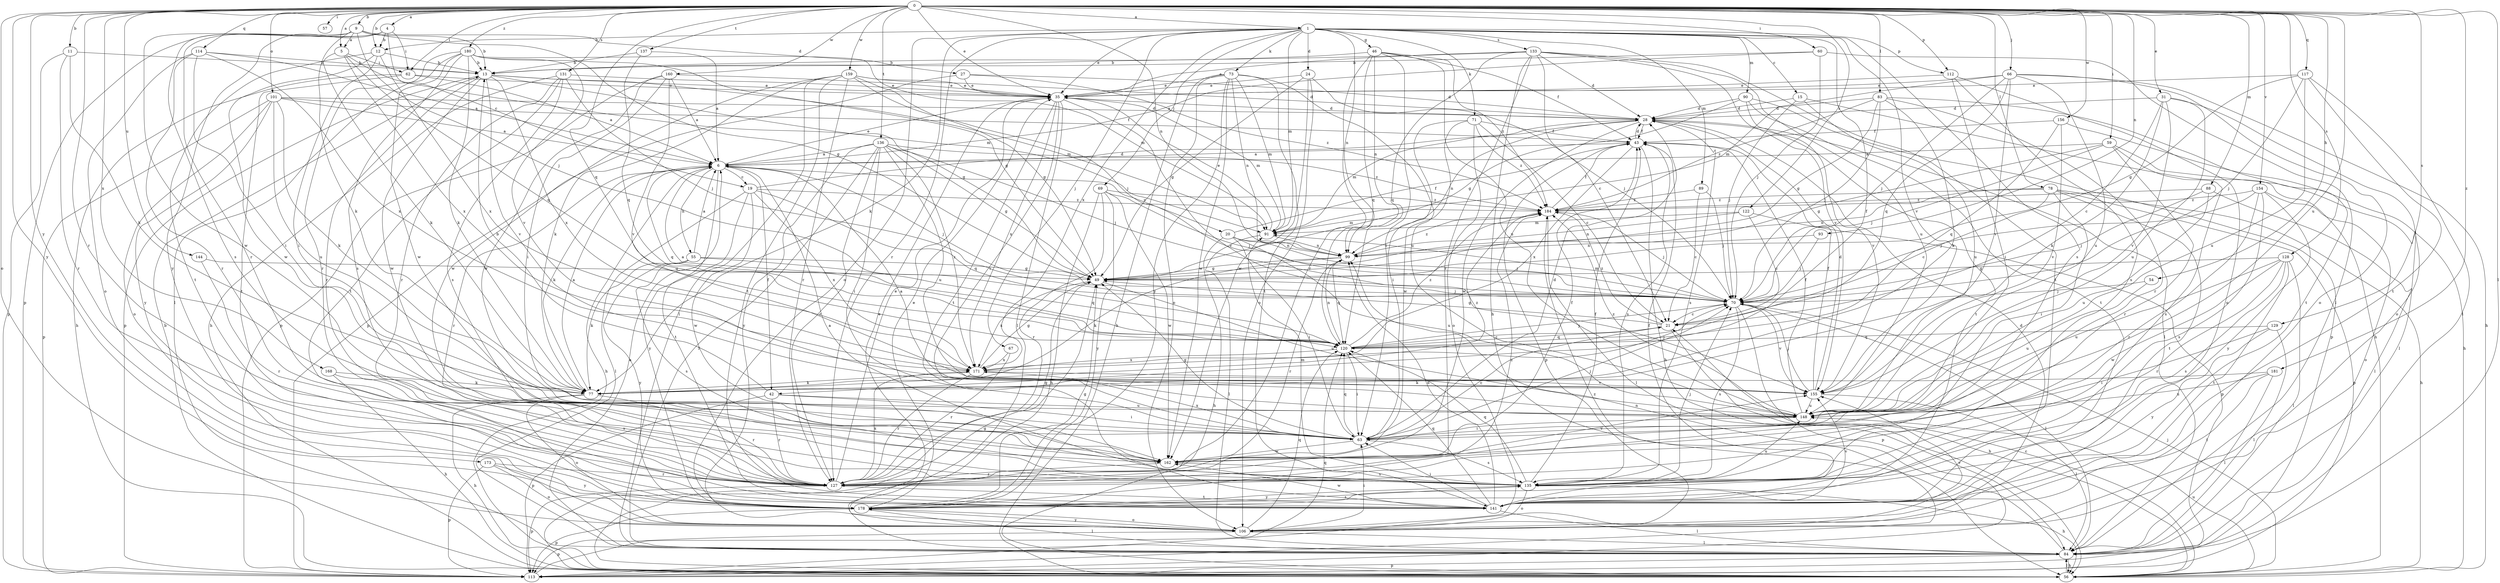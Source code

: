 strict digraph  {
0;
1;
4;
5;
6;
9;
11;
12;
13;
15;
19;
20;
21;
24;
27;
28;
31;
35;
42;
43;
46;
49;
54;
55;
56;
57;
59;
60;
62;
63;
66;
67;
69;
70;
71;
73;
77;
78;
83;
84;
88;
89;
90;
91;
93;
99;
101;
106;
112;
113;
114;
117;
120;
122;
127;
128;
129;
131;
133;
135;
136;
137;
141;
144;
148;
154;
155;
156;
159;
160;
162;
168;
171;
173;
178;
180;
181;
184;
0 -> 1  [label=a];
0 -> 4  [label=a];
0 -> 5  [label=a];
0 -> 9  [label=b];
0 -> 11  [label=b];
0 -> 12  [label=b];
0 -> 31  [label=e];
0 -> 35  [label=e];
0 -> 54  [label=h];
0 -> 57  [label=i];
0 -> 59  [label=i];
0 -> 60  [label=i];
0 -> 62  [label=i];
0 -> 66  [label=j];
0 -> 78  [label=l];
0 -> 83  [label=l];
0 -> 84  [label=l];
0 -> 88  [label=m];
0 -> 93  [label=n];
0 -> 99  [label=n];
0 -> 101  [label=o];
0 -> 106  [label=o];
0 -> 112  [label=p];
0 -> 114  [label=q];
0 -> 117  [label=q];
0 -> 120  [label=q];
0 -> 122  [label=r];
0 -> 127  [label=r];
0 -> 128  [label=s];
0 -> 129  [label=s];
0 -> 131  [label=s];
0 -> 136  [label=t];
0 -> 137  [label=t];
0 -> 144  [label=u];
0 -> 148  [label=u];
0 -> 154  [label=v];
0 -> 156  [label=w];
0 -> 159  [label=w];
0 -> 160  [label=w];
0 -> 168  [label=x];
0 -> 173  [label=y];
0 -> 178  [label=y];
0 -> 180  [label=z];
0 -> 181  [label=z];
1 -> 12  [label=b];
1 -> 15  [label=c];
1 -> 24  [label=d];
1 -> 35  [label=e];
1 -> 42  [label=f];
1 -> 46  [label=g];
1 -> 67  [label=j];
1 -> 69  [label=j];
1 -> 71  [label=k];
1 -> 73  [label=k];
1 -> 77  [label=k];
1 -> 89  [label=m];
1 -> 90  [label=m];
1 -> 91  [label=m];
1 -> 99  [label=n];
1 -> 106  [label=o];
1 -> 112  [label=p];
1 -> 127  [label=r];
1 -> 133  [label=s];
1 -> 135  [label=s];
1 -> 155  [label=v];
1 -> 171  [label=x];
4 -> 12  [label=b];
4 -> 19  [label=c];
4 -> 62  [label=i];
4 -> 113  [label=p];
4 -> 127  [label=r];
4 -> 178  [label=y];
5 -> 62  [label=i];
5 -> 77  [label=k];
5 -> 91  [label=m];
5 -> 120  [label=q];
5 -> 171  [label=x];
6 -> 19  [label=c];
6 -> 20  [label=c];
6 -> 35  [label=e];
6 -> 42  [label=f];
6 -> 55  [label=h];
6 -> 56  [label=h];
6 -> 70  [label=j];
6 -> 77  [label=k];
6 -> 120  [label=q];
6 -> 127  [label=r];
6 -> 141  [label=t];
9 -> 5  [label=a];
9 -> 13  [label=b];
9 -> 27  [label=d];
9 -> 49  [label=g];
9 -> 70  [label=j];
9 -> 77  [label=k];
9 -> 135  [label=s];
9 -> 162  [label=w];
11 -> 13  [label=b];
11 -> 77  [label=k];
11 -> 113  [label=p];
11 -> 127  [label=r];
12 -> 13  [label=b];
12 -> 63  [label=i];
12 -> 141  [label=t];
12 -> 162  [label=w];
12 -> 171  [label=x];
13 -> 35  [label=e];
13 -> 49  [label=g];
13 -> 91  [label=m];
13 -> 113  [label=p];
13 -> 127  [label=r];
13 -> 155  [label=v];
13 -> 162  [label=w];
13 -> 171  [label=x];
15 -> 28  [label=d];
15 -> 56  [label=h];
15 -> 70  [label=j];
15 -> 148  [label=u];
19 -> 28  [label=d];
19 -> 84  [label=l];
19 -> 120  [label=q];
19 -> 162  [label=w];
19 -> 171  [label=x];
19 -> 178  [label=y];
19 -> 184  [label=z];
20 -> 43  [label=f];
20 -> 56  [label=h];
20 -> 63  [label=i];
20 -> 70  [label=j];
20 -> 99  [label=n];
20 -> 148  [label=u];
21 -> 49  [label=g];
21 -> 56  [label=h];
21 -> 120  [label=q];
21 -> 184  [label=z];
24 -> 35  [label=e];
24 -> 49  [label=g];
24 -> 70  [label=j];
24 -> 106  [label=o];
24 -> 162  [label=w];
27 -> 28  [label=d];
27 -> 35  [label=e];
27 -> 162  [label=w];
27 -> 184  [label=z];
28 -> 43  [label=f];
28 -> 84  [label=l];
28 -> 91  [label=m];
28 -> 99  [label=n];
28 -> 135  [label=s];
28 -> 141  [label=t];
28 -> 162  [label=w];
31 -> 21  [label=c];
31 -> 28  [label=d];
31 -> 77  [label=k];
31 -> 106  [label=o];
31 -> 148  [label=u];
31 -> 155  [label=v];
35 -> 28  [label=d];
35 -> 63  [label=i];
35 -> 84  [label=l];
35 -> 91  [label=m];
35 -> 141  [label=t];
35 -> 155  [label=v];
35 -> 171  [label=x];
42 -> 13  [label=b];
42 -> 63  [label=i];
42 -> 113  [label=p];
42 -> 127  [label=r];
42 -> 148  [label=u];
43 -> 6  [label=a];
43 -> 28  [label=d];
43 -> 56  [label=h];
43 -> 113  [label=p];
43 -> 135  [label=s];
43 -> 171  [label=x];
46 -> 13  [label=b];
46 -> 43  [label=f];
46 -> 63  [label=i];
46 -> 99  [label=n];
46 -> 120  [label=q];
46 -> 127  [label=r];
46 -> 148  [label=u];
46 -> 184  [label=z];
49 -> 70  [label=j];
49 -> 148  [label=u];
49 -> 171  [label=x];
54 -> 70  [label=j];
54 -> 148  [label=u];
55 -> 6  [label=a];
55 -> 49  [label=g];
55 -> 77  [label=k];
55 -> 120  [label=q];
55 -> 135  [label=s];
55 -> 178  [label=y];
56 -> 13  [label=b];
56 -> 21  [label=c];
56 -> 49  [label=g];
56 -> 70  [label=j];
56 -> 84  [label=l];
56 -> 148  [label=u];
59 -> 6  [label=a];
59 -> 49  [label=g];
59 -> 70  [label=j];
59 -> 84  [label=l];
59 -> 127  [label=r];
59 -> 135  [label=s];
60 -> 6  [label=a];
60 -> 13  [label=b];
60 -> 70  [label=j];
60 -> 84  [label=l];
62 -> 6  [label=a];
62 -> 35  [label=e];
62 -> 56  [label=h];
62 -> 141  [label=t];
63 -> 21  [label=c];
63 -> 28  [label=d];
63 -> 49  [label=g];
63 -> 70  [label=j];
63 -> 120  [label=q];
63 -> 135  [label=s];
63 -> 162  [label=w];
63 -> 171  [label=x];
66 -> 35  [label=e];
66 -> 56  [label=h];
66 -> 70  [label=j];
66 -> 91  [label=m];
66 -> 106  [label=o];
66 -> 120  [label=q];
66 -> 148  [label=u];
66 -> 155  [label=v];
67 -> 127  [label=r];
67 -> 171  [label=x];
69 -> 56  [label=h];
69 -> 70  [label=j];
69 -> 127  [label=r];
69 -> 162  [label=w];
69 -> 178  [label=y];
69 -> 184  [label=z];
70 -> 21  [label=c];
70 -> 84  [label=l];
70 -> 91  [label=m];
70 -> 113  [label=p];
70 -> 135  [label=s];
70 -> 155  [label=v];
71 -> 21  [label=c];
71 -> 43  [label=f];
71 -> 63  [label=i];
71 -> 106  [label=o];
71 -> 162  [label=w];
71 -> 184  [label=z];
73 -> 35  [label=e];
73 -> 56  [label=h];
73 -> 91  [label=m];
73 -> 99  [label=n];
73 -> 106  [label=o];
73 -> 141  [label=t];
73 -> 148  [label=u];
73 -> 162  [label=w];
73 -> 178  [label=y];
77 -> 6  [label=a];
77 -> 56  [label=h];
77 -> 106  [label=o];
77 -> 127  [label=r];
77 -> 184  [label=z];
78 -> 21  [label=c];
78 -> 56  [label=h];
78 -> 63  [label=i];
78 -> 99  [label=n];
78 -> 113  [label=p];
78 -> 141  [label=t];
78 -> 184  [label=z];
83 -> 28  [label=d];
83 -> 49  [label=g];
83 -> 70  [label=j];
83 -> 77  [label=k];
83 -> 127  [label=r];
83 -> 141  [label=t];
83 -> 184  [label=z];
84 -> 6  [label=a];
84 -> 56  [label=h];
84 -> 99  [label=n];
84 -> 113  [label=p];
88 -> 70  [label=j];
88 -> 84  [label=l];
88 -> 148  [label=u];
88 -> 184  [label=z];
89 -> 21  [label=c];
89 -> 70  [label=j];
89 -> 184  [label=z];
90 -> 28  [label=d];
90 -> 49  [label=g];
90 -> 113  [label=p];
90 -> 141  [label=t];
90 -> 155  [label=v];
91 -> 35  [label=e];
91 -> 84  [label=l];
91 -> 99  [label=n];
93 -> 70  [label=j];
93 -> 99  [label=n];
99 -> 49  [label=g];
99 -> 77  [label=k];
99 -> 120  [label=q];
99 -> 127  [label=r];
99 -> 184  [label=z];
101 -> 6  [label=a];
101 -> 28  [label=d];
101 -> 43  [label=f];
101 -> 77  [label=k];
101 -> 106  [label=o];
101 -> 113  [label=p];
101 -> 148  [label=u];
101 -> 178  [label=y];
106 -> 28  [label=d];
106 -> 35  [label=e];
106 -> 63  [label=i];
106 -> 84  [label=l];
106 -> 113  [label=p];
106 -> 120  [label=q];
106 -> 155  [label=v];
106 -> 178  [label=y];
112 -> 35  [label=e];
112 -> 63  [label=i];
112 -> 106  [label=o];
112 -> 135  [label=s];
113 -> 120  [label=q];
113 -> 184  [label=z];
114 -> 6  [label=a];
114 -> 13  [label=b];
114 -> 63  [label=i];
114 -> 106  [label=o];
114 -> 127  [label=r];
114 -> 171  [label=x];
117 -> 35  [label=e];
117 -> 49  [label=g];
117 -> 70  [label=j];
117 -> 84  [label=l];
117 -> 141  [label=t];
117 -> 148  [label=u];
120 -> 6  [label=a];
120 -> 21  [label=c];
120 -> 63  [label=i];
120 -> 70  [label=j];
120 -> 99  [label=n];
120 -> 171  [label=x];
120 -> 184  [label=z];
122 -> 21  [label=c];
122 -> 91  [label=m];
122 -> 99  [label=n];
122 -> 113  [label=p];
127 -> 35  [label=e];
127 -> 49  [label=g];
127 -> 113  [label=p];
127 -> 141  [label=t];
127 -> 171  [label=x];
128 -> 49  [label=g];
128 -> 84  [label=l];
128 -> 127  [label=r];
128 -> 135  [label=s];
128 -> 141  [label=t];
128 -> 148  [label=u];
128 -> 162  [label=w];
129 -> 63  [label=i];
129 -> 84  [label=l];
129 -> 120  [label=q];
129 -> 178  [label=y];
131 -> 35  [label=e];
131 -> 56  [label=h];
131 -> 70  [label=j];
131 -> 127  [label=r];
131 -> 135  [label=s];
131 -> 141  [label=t];
133 -> 13  [label=b];
133 -> 21  [label=c];
133 -> 28  [label=d];
133 -> 35  [label=e];
133 -> 56  [label=h];
133 -> 120  [label=q];
133 -> 127  [label=r];
133 -> 141  [label=t];
133 -> 148  [label=u];
133 -> 155  [label=v];
135 -> 6  [label=a];
135 -> 43  [label=f];
135 -> 56  [label=h];
135 -> 70  [label=j];
135 -> 91  [label=m];
135 -> 106  [label=o];
135 -> 120  [label=q];
135 -> 148  [label=u];
135 -> 178  [label=y];
136 -> 6  [label=a];
136 -> 49  [label=g];
136 -> 63  [label=i];
136 -> 70  [label=j];
136 -> 84  [label=l];
136 -> 127  [label=r];
136 -> 148  [label=u];
136 -> 171  [label=x];
136 -> 178  [label=y];
136 -> 184  [label=z];
137 -> 6  [label=a];
137 -> 13  [label=b];
137 -> 120  [label=q];
141 -> 43  [label=f];
141 -> 63  [label=i];
141 -> 84  [label=l];
141 -> 99  [label=n];
141 -> 120  [label=q];
141 -> 155  [label=v];
141 -> 162  [label=w];
144 -> 49  [label=g];
144 -> 127  [label=r];
148 -> 6  [label=a];
148 -> 43  [label=f];
148 -> 63  [label=i];
148 -> 184  [label=z];
154 -> 70  [label=j];
154 -> 106  [label=o];
154 -> 127  [label=r];
154 -> 135  [label=s];
154 -> 178  [label=y];
154 -> 184  [label=z];
155 -> 28  [label=d];
155 -> 43  [label=f];
155 -> 70  [label=j];
155 -> 84  [label=l];
155 -> 148  [label=u];
156 -> 43  [label=f];
156 -> 56  [label=h];
156 -> 120  [label=q];
156 -> 155  [label=v];
159 -> 28  [label=d];
159 -> 35  [label=e];
159 -> 49  [label=g];
159 -> 70  [label=j];
159 -> 77  [label=k];
159 -> 84  [label=l];
159 -> 113  [label=p];
159 -> 127  [label=r];
159 -> 141  [label=t];
160 -> 6  [label=a];
160 -> 35  [label=e];
160 -> 63  [label=i];
160 -> 113  [label=p];
160 -> 155  [label=v];
160 -> 162  [label=w];
162 -> 43  [label=f];
162 -> 127  [label=r];
162 -> 135  [label=s];
162 -> 155  [label=v];
168 -> 56  [label=h];
168 -> 77  [label=k];
168 -> 135  [label=s];
171 -> 49  [label=g];
171 -> 70  [label=j];
171 -> 77  [label=k];
171 -> 127  [label=r];
171 -> 155  [label=v];
173 -> 106  [label=o];
173 -> 113  [label=p];
173 -> 127  [label=r];
173 -> 178  [label=y];
178 -> 35  [label=e];
178 -> 49  [label=g];
178 -> 84  [label=l];
178 -> 106  [label=o];
178 -> 113  [label=p];
178 -> 135  [label=s];
178 -> 184  [label=z];
180 -> 13  [label=b];
180 -> 49  [label=g];
180 -> 77  [label=k];
180 -> 84  [label=l];
180 -> 91  [label=m];
180 -> 127  [label=r];
180 -> 135  [label=s];
180 -> 155  [label=v];
180 -> 162  [label=w];
181 -> 77  [label=k];
181 -> 84  [label=l];
181 -> 141  [label=t];
181 -> 148  [label=u];
184 -> 43  [label=f];
184 -> 70  [label=j];
184 -> 84  [label=l];
184 -> 91  [label=m];
}
